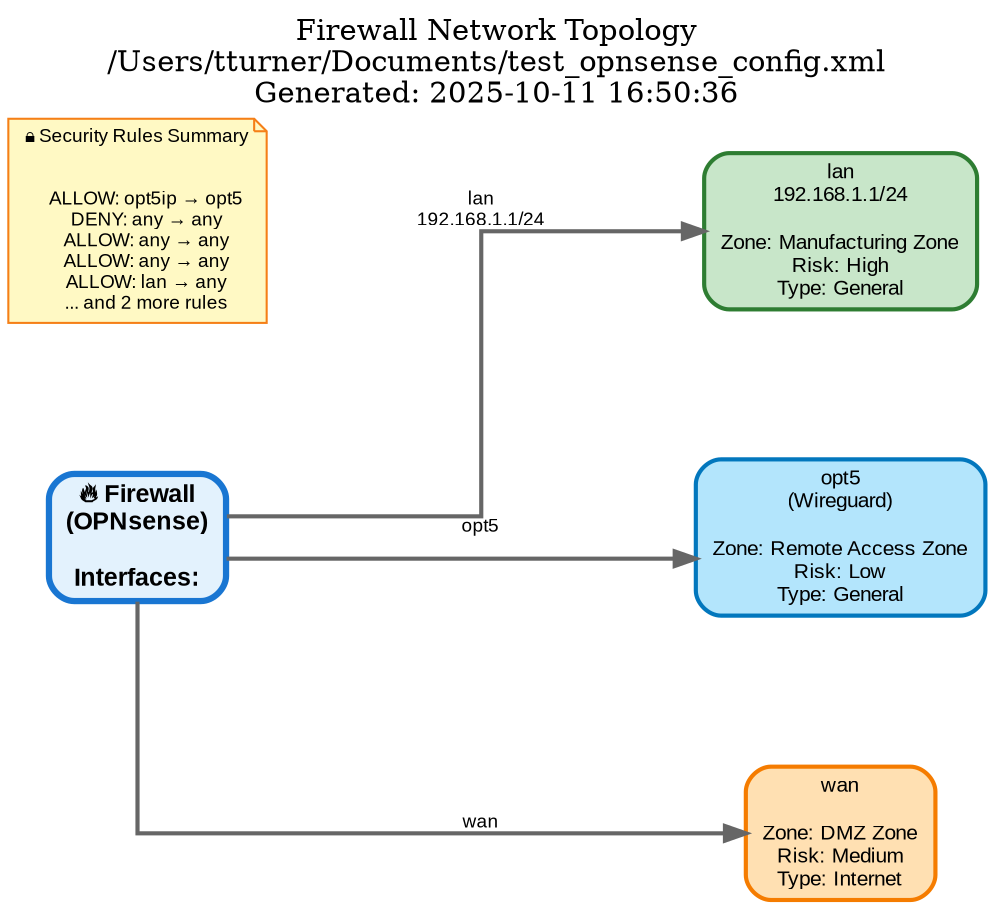 digraph FirewallTopology {
  rankdir=LR;
  node [fontname="Arial", fontsize=10];
  edge [fontname="Arial", fontsize=9];
  bgcolor=white;
  splines=ortho;
  nodesep=1.0;
  ranksep=2.0;

  label="Firewall Network Topology\n/Users/tturner/Documents/test_opnsense_config.xml\nGenerated: 2025-10-11 16:50:36";
  labelloc=t;
  fontsize=14;

  // Central Firewall
  firewall [
    label="🔥 Firewall\n(OPNsense)\n\nInterfaces:";
    shape=box;
    style="filled,rounded";
    fillcolor="#e3f2fd";
    color="#1976d2";
    penwidth=3;
    fontsize=12;
    fontname="Arial Bold";
  ];

  // Network Segments
  net_lan [
    label="lan\n192.168.1.1/24\n\nZone: Manufacturing Zone\nRisk: High\nType: General";
    shape=box;
    style="filled,rounded";
    fillcolor="#c8e6c9";
    color="#2e7d32";
    penwidth=2;
    fontsize=10;
  ];
  net_opt5 [
    label="opt5\n(Wireguard)\n\nZone: Remote Access Zone\nRisk: Low\nType: General";
    shape=box;
    style="filled,rounded";
    fillcolor="#b3e5fc";
    color="#0277bd";
    penwidth=2;
    fontsize=10;
  ];
  net_wan [
    label="wan\n\nZone: DMZ Zone\nRisk: Medium\nType: Internet";
    shape=box;
    style="filled,rounded";
    fillcolor="#ffe0b2";
    color="#f57c00";
    penwidth=2;
    fontsize=10;
  ];

  // Firewall to Network Connections
  firewall -> net_opt5 [
    label="opt5";
    fontsize=9;
    color="#666666";
    penwidth=2;
  ];
  firewall -> net_wan [
    label="wan";
    fontsize=9;
    color="#666666";
    penwidth=2;
  ];
  firewall -> net_lan [
    label="lan\n192.168.1.1/24";
    fontsize=9;
    color="#666666";
    penwidth=2;
  ];

  // Security Rules (as edge labels)

  // Security Rules Summary
  rules_summary [
    label="🔒 Security Rules Summary\n\n
    ALLOW: opt5ip → opt5\n    DENY: any → any\n    ALLOW: any → any\n    ALLOW: any → any\n    ALLOW: lan → any\n    ... and 2 more rules";
    shape=note;
    style="filled,rounded";
    fillcolor="#fff9c4";
    color="#f57f17";
    fontsize=9;
  ];
}
